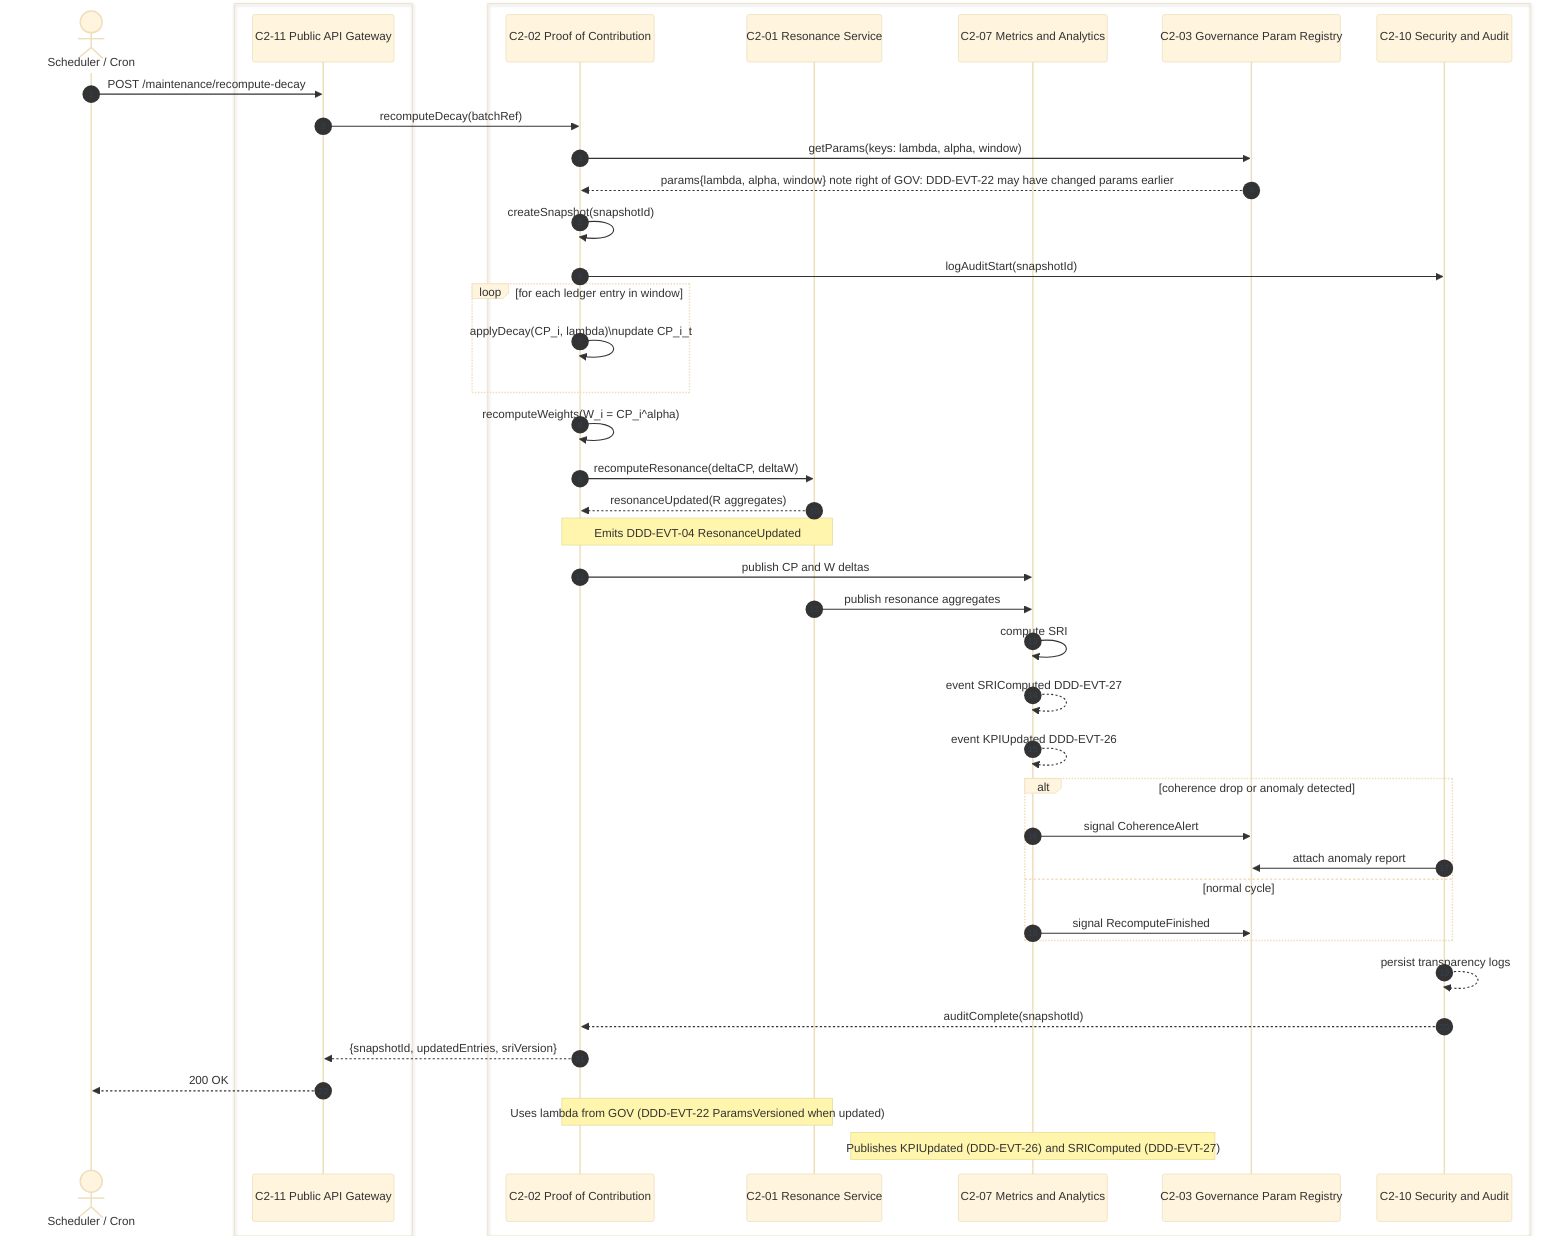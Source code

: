 %%{init: {'theme':'base','themeVariables':{ 'sequenceNumberColor':'#334155'}}}%%

sequenceDiagram
autonumber

actor S as Scheduler / Cron

box #fde68a Control / API
  participant API as C2-11 Public API Gateway
end

box #ff8b00 Core Services
  participant POC as C2-02 Proof of Contribution
  participant RS as C2-01 Resonance Service
  participant MET as C2-07 Metrics and Analytics
  participant GOV as C2-03 Governance Param Registry
  participant SEC as C2-10 Security and Audit
end

%% -------- Trigger --------
S ->> API: POST /maintenance/recompute-decay
API ->> POC: recomputeDecay(batchRef)

%% -------- Parameter fetch (lambda etc.) --------
POC ->> GOV: getParams(keys: lambda, alpha, window)
GOV -->> POC: params{lambda, alpha, window}  note right of GOV: DDD-EVT-22 may have changed params earlier

%% -------- Snapshot and safety --------
POC ->> POC: createSnapshot(snapshotId)
POC ->> SEC: logAuditStart(snapshotId)

%% -------- Apply decay over CP ledger --------
loop for each ledger entry in window
  POC ->> POC: applyDecay(CP_i, lambda)\nupdate CP_i_t
end
POC ->> POC: recomputeWeights(W_i = CP_i^alpha)

%% -------- Recompute resonance aggregates --------
POC ->> RS: recomputeResonance(deltaCP, deltaW)
RS -->> POC: resonanceUpdated(R aggregates)
Note over RS,POC: Emits DDD-EVT-04 ResonanceUpdated

%% -------- Publish metrics --------
POC ->> MET: publish CP and W deltas
RS ->> MET: publish resonance aggregates
MET ->> MET: compute SRI
MET -->> MET: event SRIComputed  DDD-EVT-27
MET -->> MET: event KPIUpdated   DDD-EVT-26

%% -------- Governance signal if thresholds crossed --------
alt coherence drop or anomaly detected
  MET ->> GOV: signal CoherenceAlert
  SEC ->> GOV: attach anomaly report
else normal cycle
  MET ->> GOV: signal RecomputeFinished
end

%% -------- Audit close --------
SEC -->> SEC: persist transparency logs
SEC -->> POC: auditComplete(snapshotId)

%% -------- Response --------
POC -->> API: {snapshotId, updatedEntries, sriVersion}
API -->> S: 200 OK

%% Notes
Note over POC,RS: Uses lambda from GOV (DDD-EVT-22 ParamsVersioned when updated)
Note over MET: Publishes KPIUpdated (DDD-EVT-26) and SRIComputed (DDD-EVT-27)